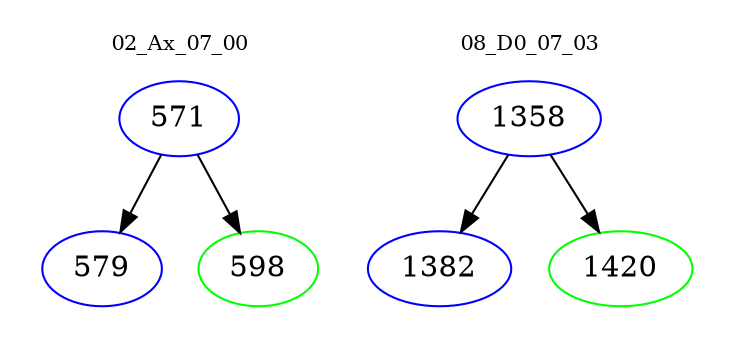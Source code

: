 digraph{
subgraph cluster_0 {
color = white
label = "02_Ax_07_00";
fontsize=10;
T0_571 [label="571", color="blue"]
T0_571 -> T0_579 [color="black"]
T0_579 [label="579", color="blue"]
T0_571 -> T0_598 [color="black"]
T0_598 [label="598", color="green"]
}
subgraph cluster_1 {
color = white
label = "08_D0_07_03";
fontsize=10;
T1_1358 [label="1358", color="blue"]
T1_1358 -> T1_1382 [color="black"]
T1_1382 [label="1382", color="blue"]
T1_1358 -> T1_1420 [color="black"]
T1_1420 [label="1420", color="green"]
}
}

